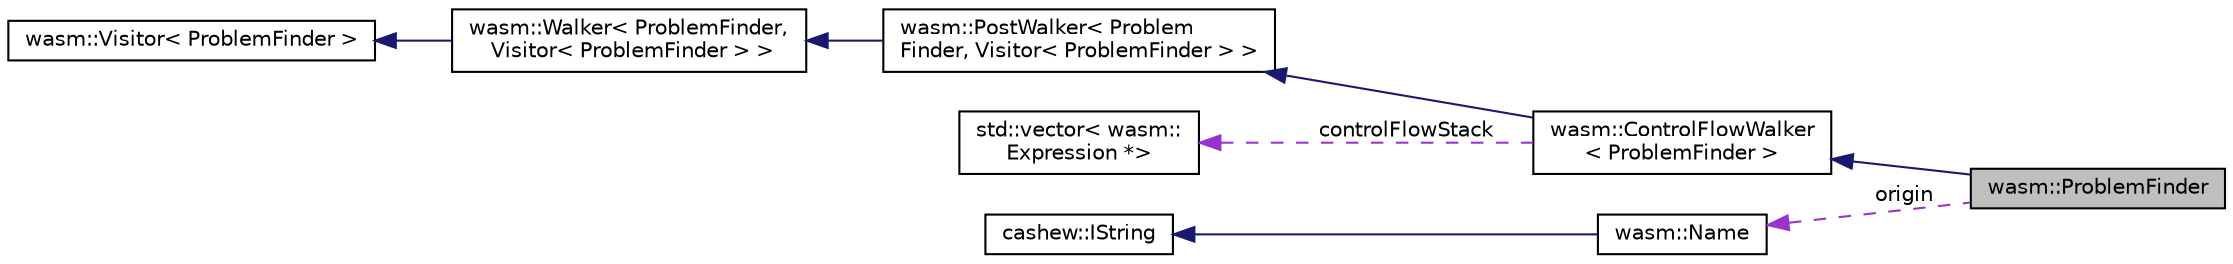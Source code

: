 digraph "wasm::ProblemFinder"
{
  edge [fontname="Helvetica",fontsize="10",labelfontname="Helvetica",labelfontsize="10"];
  node [fontname="Helvetica",fontsize="10",shape=record];
  rankdir="LR";
  Node5 [label="wasm::ProblemFinder",height=0.2,width=0.4,color="black", fillcolor="grey75", style="filled", fontcolor="black"];
  Node6 -> Node5 [dir="back",color="midnightblue",fontsize="10",style="solid"];
  Node6 [label="wasm::ControlFlowWalker\l\< ProblemFinder \>",height=0.2,width=0.4,color="black", fillcolor="white", style="filled",URL="$structwasm_1_1_control_flow_walker.html"];
  Node7 -> Node6 [dir="back",color="midnightblue",fontsize="10",style="solid"];
  Node7 [label="wasm::PostWalker\< Problem\lFinder, Visitor\< ProblemFinder \> \>",height=0.2,width=0.4,color="black", fillcolor="white", style="filled",URL="$structwasm_1_1_post_walker.html"];
  Node8 -> Node7 [dir="back",color="midnightblue",fontsize="10",style="solid"];
  Node8 [label="wasm::Walker\< ProblemFinder,\l Visitor\< ProblemFinder \> \>",height=0.2,width=0.4,color="black", fillcolor="white", style="filled",URL="$structwasm_1_1_walker.html"];
  Node9 -> Node8 [dir="back",color="midnightblue",fontsize="10",style="solid"];
  Node9 [label="wasm::Visitor\< ProblemFinder \>",height=0.2,width=0.4,color="black", fillcolor="white", style="filled",URL="$structwasm_1_1_visitor.html"];
  Node10 -> Node6 [dir="back",color="darkorchid3",fontsize="10",style="dashed",label=" controlFlowStack" ];
  Node10 [label="std::vector\< wasm::\lExpression *\>",height=0.2,width=0.4,color="black", fillcolor="white", style="filled",URL="$classstd_1_1vector.html"];
  Node11 -> Node5 [dir="back",color="darkorchid3",fontsize="10",style="dashed",label=" origin" ];
  Node11 [label="wasm::Name",height=0.2,width=0.4,color="black", fillcolor="white", style="filled",URL="$structwasm_1_1_name.html"];
  Node12 -> Node11 [dir="back",color="midnightblue",fontsize="10",style="solid"];
  Node12 [label="cashew::IString",height=0.2,width=0.4,color="black", fillcolor="white", style="filled",URL="$structcashew_1_1_i_string.html"];
}
